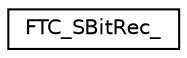 digraph "Graphical Class Hierarchy"
{
 // LATEX_PDF_SIZE
  edge [fontname="Helvetica",fontsize="10",labelfontname="Helvetica",labelfontsize="10"];
  node [fontname="Helvetica",fontsize="10",shape=record];
  rankdir="LR";
  Node0 [label="FTC_SBitRec_",height=0.2,width=0.4,color="black", fillcolor="white", style="filled",URL="$d3/d2e/structFTC__SBitRec__.html",tooltip=" "];
}
